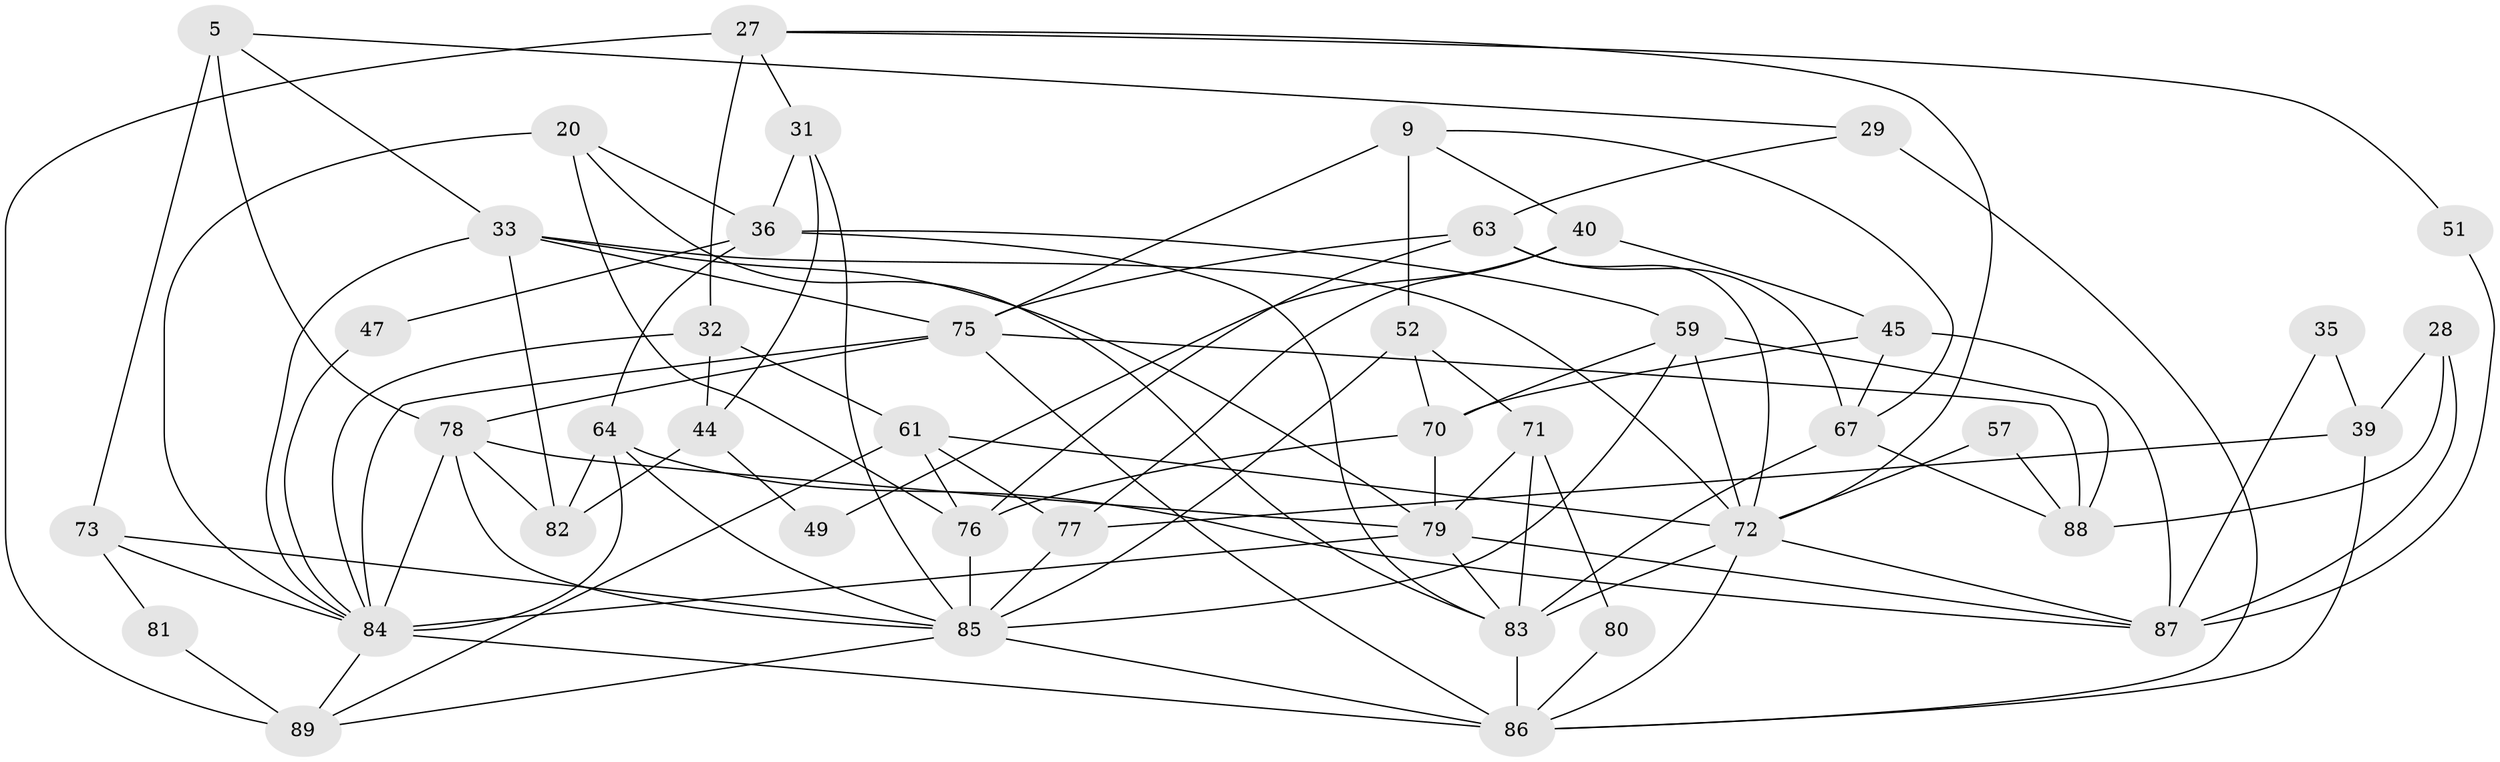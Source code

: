 // original degree distribution, {5: 0.23595505617977527, 4: 0.3146067415730337, 3: 0.23595505617977527, 6: 0.07865168539325842, 7: 0.02247191011235955, 2: 0.11235955056179775}
// Generated by graph-tools (version 1.1) at 2025/51/03/09/25 04:51:37]
// undirected, 44 vertices, 105 edges
graph export_dot {
graph [start="1"]
  node [color=gray90,style=filled];
  5;
  9;
  20;
  27;
  28;
  29;
  31;
  32;
  33 [super="+15"];
  35;
  36 [super="+22"];
  39 [super="+4"];
  40;
  44;
  45 [super="+6"];
  47;
  49;
  51;
  52 [super="+18"];
  57;
  59;
  61 [super="+3"];
  63;
  64;
  67 [super="+41"];
  70;
  71 [super="+65"];
  72 [super="+66"];
  73;
  75 [super="+14+62"];
  76 [super="+19"];
  77 [super="+53"];
  78 [super="+17+50"];
  79 [super="+74"];
  80;
  81;
  82;
  83 [super="+1+37+16"];
  84 [super="+48+42+68"];
  85 [super="+54+11+46"];
  86 [super="+55+43+38"];
  87 [super="+56+69"];
  88;
  89 [super="+26"];
  5 -- 29;
  5 -- 73;
  5 -- 78;
  5 -- 33;
  9 -- 52 [weight=2];
  9 -- 40;
  9 -- 67;
  9 -- 75;
  20 -- 36 [weight=2];
  20 -- 76;
  20 -- 83;
  20 -- 84;
  27 -- 31;
  27 -- 32;
  27 -- 51;
  27 -- 89 [weight=2];
  27 -- 72;
  28 -- 39;
  28 -- 88;
  28 -- 87;
  29 -- 63;
  29 -- 86 [weight=2];
  31 -- 44;
  31 -- 36;
  31 -- 85;
  32 -- 61;
  32 -- 44;
  32 -- 84;
  33 -- 72;
  33 -- 75;
  33 -- 82;
  33 -- 79 [weight=2];
  33 -- 84 [weight=3];
  35 -- 87;
  35 -- 39;
  36 -- 47;
  36 -- 64;
  36 -- 59;
  36 -- 83;
  39 -- 86 [weight=3];
  39 -- 77;
  40 -- 49;
  40 -- 45;
  40 -- 77;
  44 -- 82;
  44 -- 49;
  45 -- 87 [weight=2];
  45 -- 67 [weight=2];
  45 -- 70;
  47 -- 84;
  51 -- 87;
  52 -- 70;
  52 -- 85 [weight=2];
  52 -- 71;
  57 -- 88;
  57 -- 72;
  59 -- 70;
  59 -- 88;
  59 -- 72;
  59 -- 85;
  61 -- 72;
  61 -- 89;
  61 -- 77;
  61 -- 76;
  63 -- 67;
  63 -- 75;
  63 -- 72;
  63 -- 76;
  64 -- 82;
  64 -- 85;
  64 -- 87;
  64 -- 84;
  67 -- 83 [weight=2];
  67 -- 88;
  70 -- 79;
  70 -- 76;
  71 -- 83;
  71 -- 80;
  71 -- 79;
  72 -- 83 [weight=2];
  72 -- 87;
  72 -- 86;
  73 -- 81;
  73 -- 85;
  73 -- 84;
  75 -- 88;
  75 -- 84 [weight=2];
  75 -- 86;
  75 -- 78;
  76 -- 85;
  77 -- 85 [weight=2];
  78 -- 84 [weight=2];
  78 -- 85 [weight=3];
  78 -- 82;
  78 -- 79;
  79 -- 87 [weight=2];
  79 -- 84;
  79 -- 83;
  80 -- 86;
  81 -- 89;
  83 -- 86 [weight=3];
  84 -- 86 [weight=5];
  84 -- 89;
  85 -- 89;
  85 -- 86 [weight=2];
}
